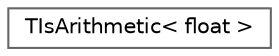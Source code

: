 digraph "Graphical Class Hierarchy"
{
 // INTERACTIVE_SVG=YES
 // LATEX_PDF_SIZE
  bgcolor="transparent";
  edge [fontname=Helvetica,fontsize=10,labelfontname=Helvetica,labelfontsize=10];
  node [fontname=Helvetica,fontsize=10,shape=box,height=0.2,width=0.4];
  rankdir="LR";
  Node0 [id="Node000000",label="TIsArithmetic\< float \>",height=0.2,width=0.4,color="grey40", fillcolor="white", style="filled",URL="$d9/dc3/structTIsArithmetic_3_01float_01_4.html",tooltip=" "];
}
